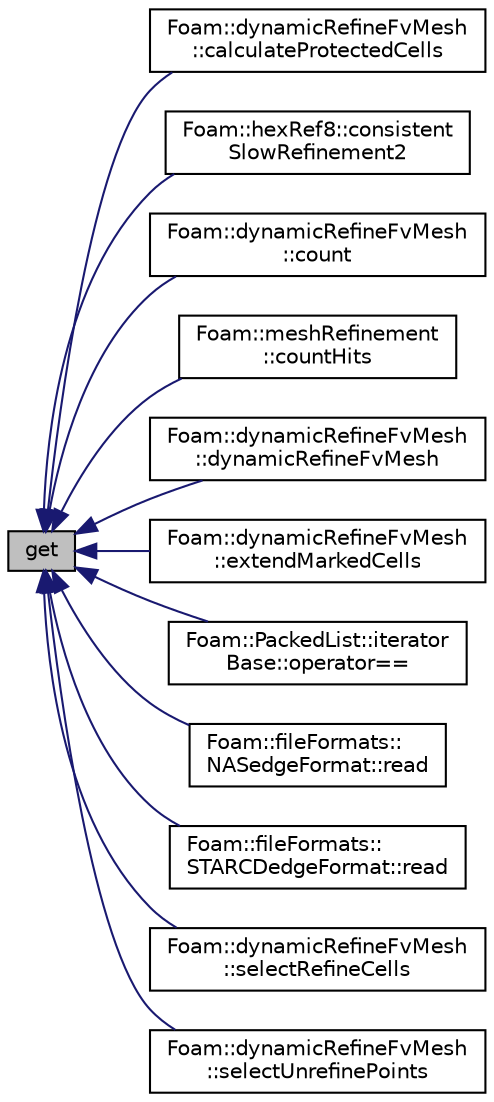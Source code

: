 digraph "get"
{
  bgcolor="transparent";
  edge [fontname="Helvetica",fontsize="10",labelfontname="Helvetica",labelfontsize="10"];
  node [fontname="Helvetica",fontsize="10",shape=record];
  rankdir="LR";
  Node1 [label="get",height=0.2,width=0.4,color="black", fillcolor="grey75", style="filled", fontcolor="black"];
  Node1 -> Node2 [dir="back",color="midnightblue",fontsize="10",style="solid",fontname="Helvetica"];
  Node2 [label="Foam::dynamicRefineFvMesh\l::calculateProtectedCells",height=0.2,width=0.4,color="black",URL="$a00606.html#af8b71b6dfea140fadda62a66877729e8",tooltip="Calculate cells that cannot be refined since would trigger. "];
  Node1 -> Node3 [dir="back",color="midnightblue",fontsize="10",style="solid",fontname="Helvetica"];
  Node3 [label="Foam::hexRef8::consistent\lSlowRefinement2",height=0.2,width=0.4,color="black",URL="$a01009.html#ac6ddabf79074c4c7cc1cfe6908d6c4a9",tooltip="Like consistentSlowRefinement but uses different meshWave. "];
  Node1 -> Node4 [dir="back",color="midnightblue",fontsize="10",style="solid",fontname="Helvetica"];
  Node4 [label="Foam::dynamicRefineFvMesh\l::count",height=0.2,width=0.4,color="black",URL="$a00606.html#a75b6ebbbcdad054738918872751813e4",tooltip="Count set/unset elements in packedlist. "];
  Node1 -> Node5 [dir="back",color="midnightblue",fontsize="10",style="solid",fontname="Helvetica"];
  Node5 [label="Foam::meshRefinement\l::countHits",height=0.2,width=0.4,color="black",URL="$a01469.html#a38b210478b6ed87639526bb88d11c147",tooltip="Count number of intersections (local) "];
  Node1 -> Node6 [dir="back",color="midnightblue",fontsize="10",style="solid",fontname="Helvetica"];
  Node6 [label="Foam::dynamicRefineFvMesh\l::dynamicRefineFvMesh",height=0.2,width=0.4,color="black",URL="$a00606.html#adb7d4548e6fcf38f86bf13798cef53eb",tooltip="Construct from IOobject. "];
  Node1 -> Node7 [dir="back",color="midnightblue",fontsize="10",style="solid",fontname="Helvetica"];
  Node7 [label="Foam::dynamicRefineFvMesh\l::extendMarkedCells",height=0.2,width=0.4,color="black",URL="$a00606.html#a5b890a255cc04bd452980b3be0647342",tooltip="Extend markedCell with cell-face-cell. "];
  Node1 -> Node8 [dir="back",color="midnightblue",fontsize="10",style="solid",fontname="Helvetica"];
  Node8 [label="Foam::PackedList::iterator\lBase::operator==",height=0.2,width=0.4,color="black",URL="$a01212.html#ad2ef21e7c8f70296a186a2534f45d7a5",tooltip="Compare values (not positions) "];
  Node1 -> Node9 [dir="back",color="midnightblue",fontsize="10",style="solid",fontname="Helvetica"];
  Node9 [label="Foam::fileFormats::\lNASedgeFormat::read",height=0.2,width=0.4,color="black",URL="$a01569.html#a464ebd67acbdff0014d4dae69e3ec4be",tooltip="Read from a file. "];
  Node1 -> Node10 [dir="back",color="midnightblue",fontsize="10",style="solid",fontname="Helvetica"];
  Node10 [label="Foam::fileFormats::\lSTARCDedgeFormat::read",height=0.2,width=0.4,color="black",URL="$a02429.html#a464ebd67acbdff0014d4dae69e3ec4be",tooltip="Read from file. "];
  Node1 -> Node11 [dir="back",color="midnightblue",fontsize="10",style="solid",fontname="Helvetica"];
  Node11 [label="Foam::dynamicRefineFvMesh\l::selectRefineCells",height=0.2,width=0.4,color="black",URL="$a00606.html#a9348fddb91823c074b781046aa0cd05c",tooltip="Subset candidate cells for refinement. "];
  Node1 -> Node12 [dir="back",color="midnightblue",fontsize="10",style="solid",fontname="Helvetica"];
  Node12 [label="Foam::dynamicRefineFvMesh\l::selectUnrefinePoints",height=0.2,width=0.4,color="black",URL="$a00606.html#a666bec600a9eefe1cc28e2350ca8d35b",tooltip="Select points that can be unrefined. "];
}
